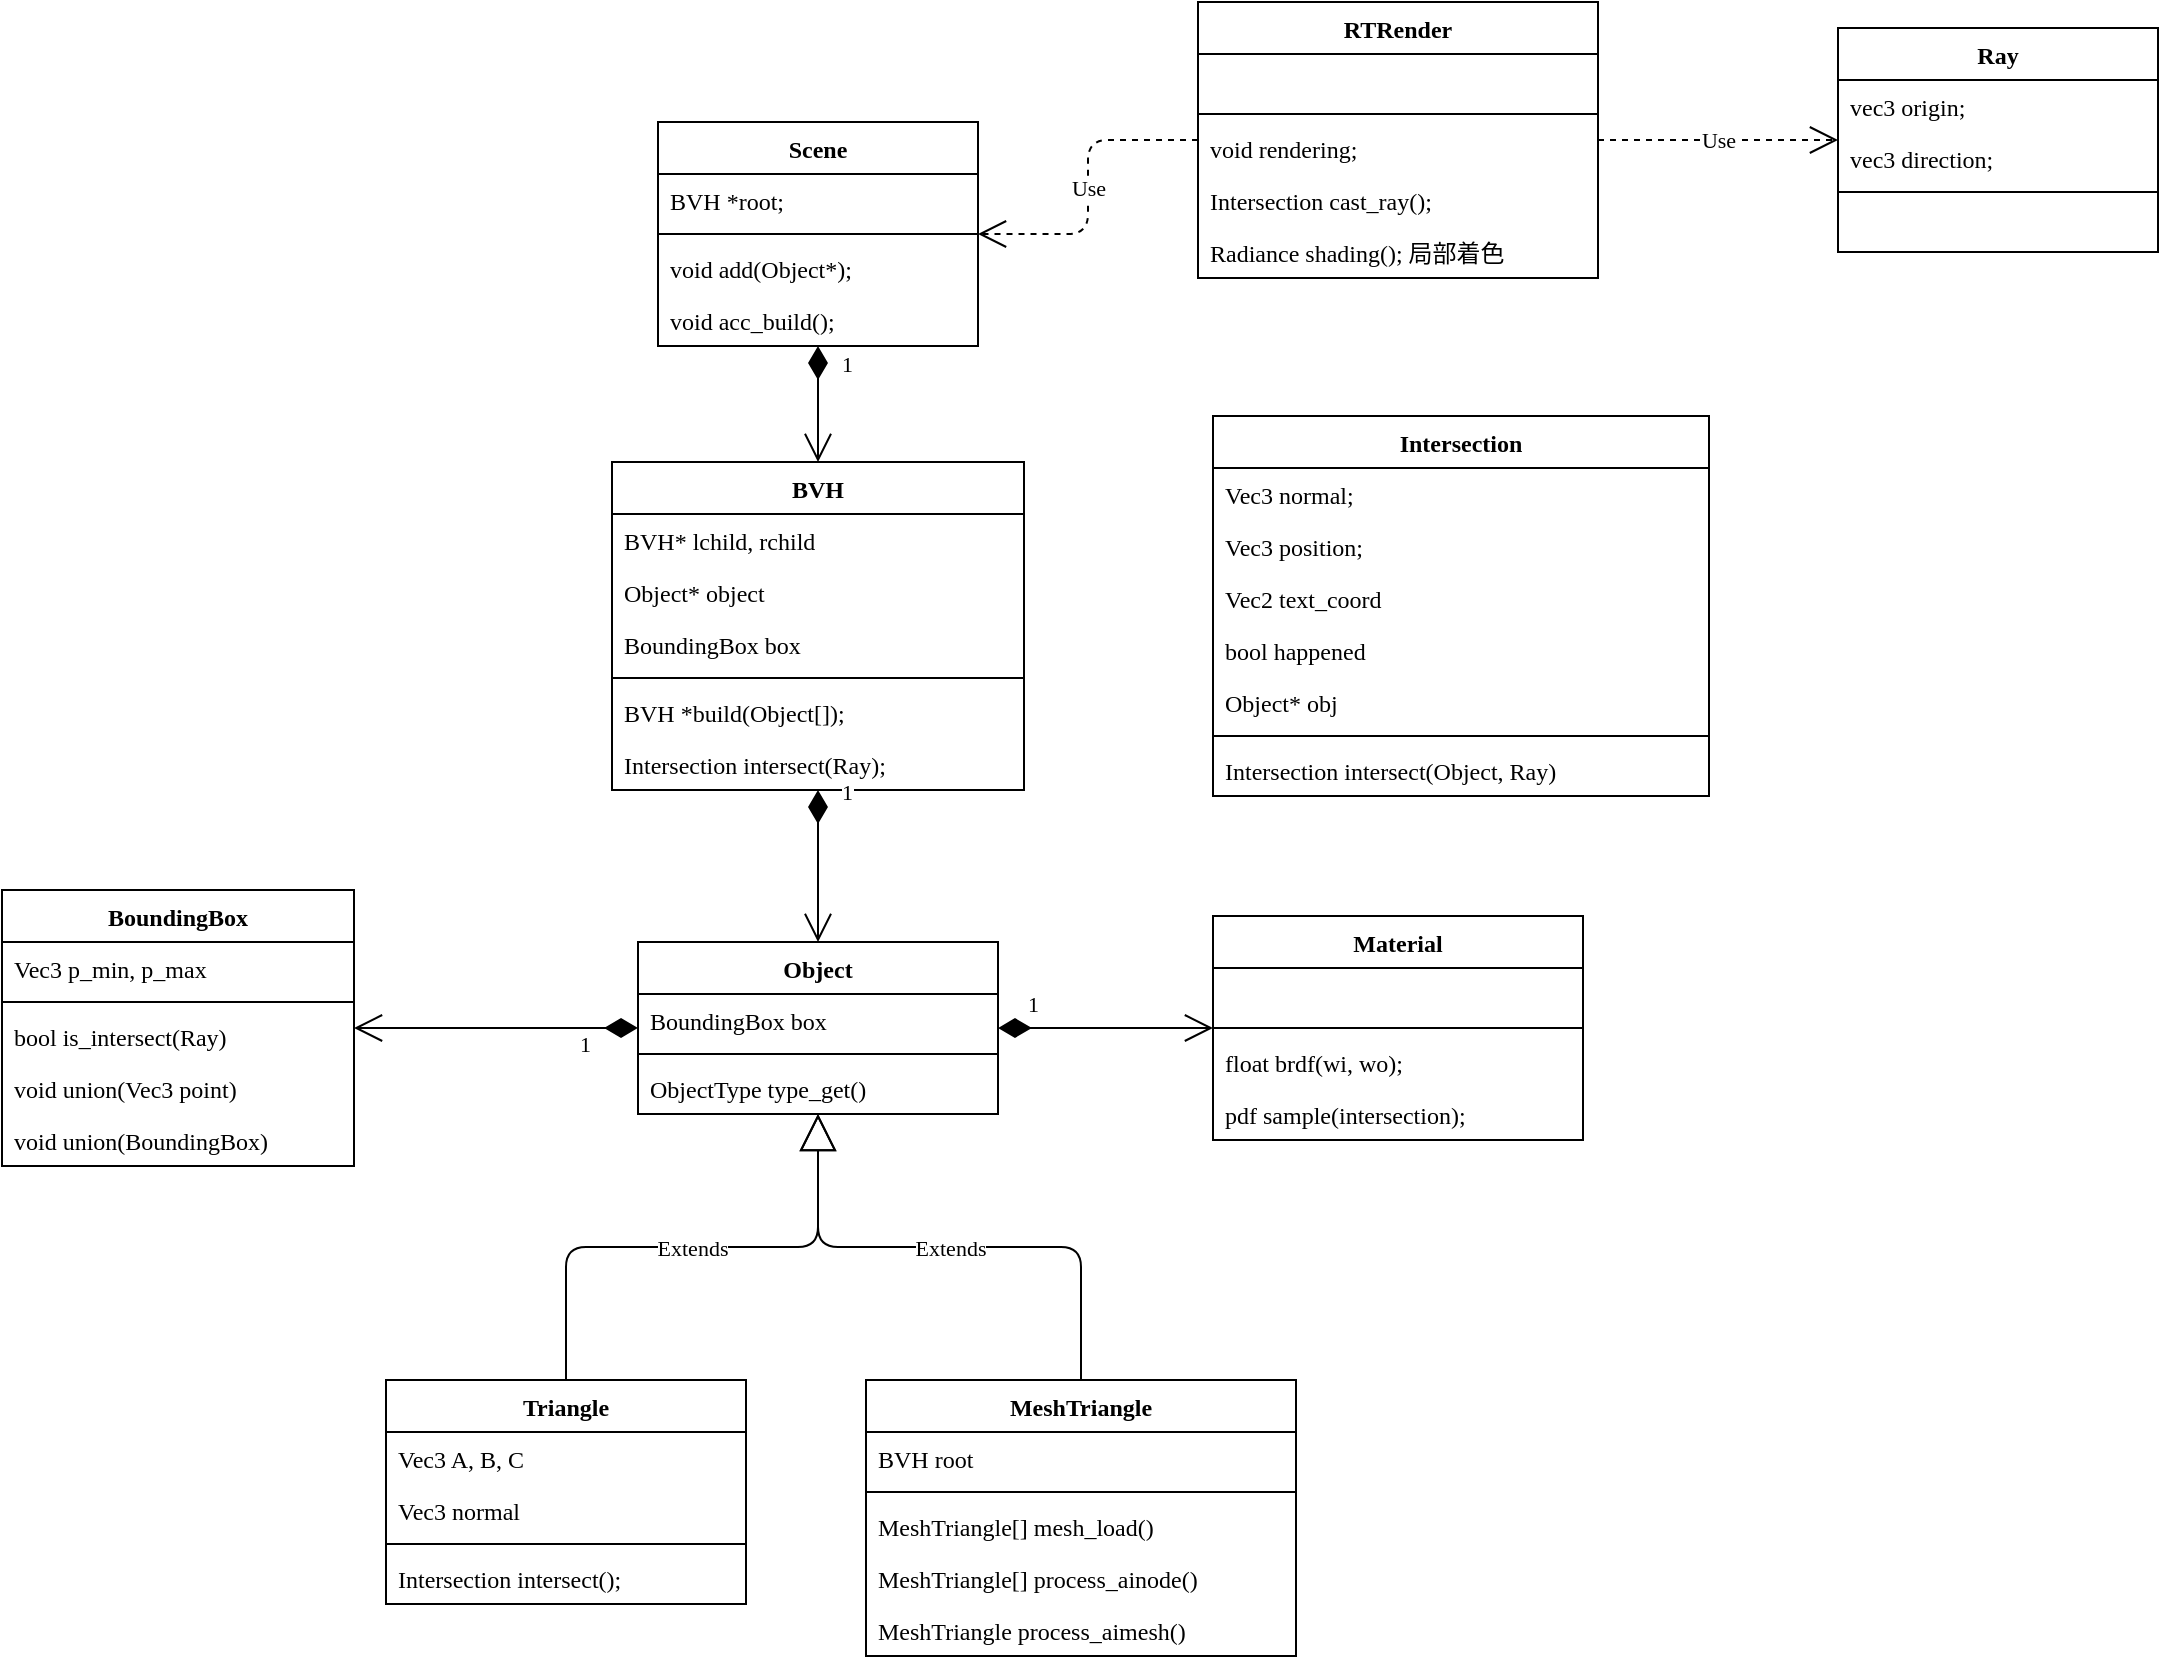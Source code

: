 <mxfile version="14.6.6" type="embed"><diagram id="xtUdckMHJWJfkp9dimqK" name="第 1 页"><mxGraphModel dx="1635" dy="1225" grid="0" gridSize="10" guides="1" tooltips="1" connect="1" arrows="1" fold="1" page="0" pageScale="1" pageWidth="1169" pageHeight="827" math="0" shadow="0"><root><mxCell id="0"/><mxCell id="1" parent="0"/><mxCell id="innil9fEpi0C1AstSijo-1" value="BVH" style="swimlane;fontStyle=1;align=center;verticalAlign=top;childLayout=stackLayout;horizontal=1;startSize=26;horizontalStack=0;resizeParent=1;resizeParentMax=0;resizeLast=0;collapsible=1;marginBottom=0;fontFamily=Consolas;" parent="1" vertex="1"><mxGeometry x="257" y="180" width="206" height="164" as="geometry"/></mxCell><mxCell id="17" value="BVH* lchild, rchild" style="text;strokeColor=none;fillColor=none;align=left;verticalAlign=top;spacingLeft=4;spacingRight=4;overflow=hidden;rotatable=0;points=[[0,0.5],[1,0.5]];portConstraint=eastwest;fontFamily=Consolas;" vertex="1" parent="innil9fEpi0C1AstSijo-1"><mxGeometry y="26" width="206" height="26" as="geometry"/></mxCell><mxCell id="18" value="Object* object" style="text;strokeColor=none;fillColor=none;align=left;verticalAlign=top;spacingLeft=4;spacingRight=4;overflow=hidden;rotatable=0;points=[[0,0.5],[1,0.5]];portConstraint=eastwest;fontFamily=Consolas;" vertex="1" parent="innil9fEpi0C1AstSijo-1"><mxGeometry y="52" width="206" height="26" as="geometry"/></mxCell><mxCell id="19" value="BoundingBox box" style="text;strokeColor=none;fillColor=none;align=left;verticalAlign=top;spacingLeft=4;spacingRight=4;overflow=hidden;rotatable=0;points=[[0,0.5],[1,0.5]];portConstraint=eastwest;fontFamily=Consolas;" vertex="1" parent="innil9fEpi0C1AstSijo-1"><mxGeometry y="78" width="206" height="26" as="geometry"/></mxCell><mxCell id="16" value="" style="line;strokeWidth=1;fillColor=none;align=left;verticalAlign=middle;spacingTop=-1;spacingLeft=3;spacingRight=3;rotatable=0;labelPosition=right;points=[];portConstraint=eastwest;fontFamily=Consolas;" vertex="1" parent="innil9fEpi0C1AstSijo-1"><mxGeometry y="104" width="206" height="8" as="geometry"/></mxCell><mxCell id="innil9fEpi0C1AstSijo-73" value="BVH *build(Object[]);" style="text;strokeColor=none;fillColor=none;align=left;verticalAlign=top;spacingLeft=4;spacingRight=4;overflow=hidden;rotatable=0;points=[[0,0.5],[1,0.5]];portConstraint=eastwest;fontFamily=Consolas;" parent="innil9fEpi0C1AstSijo-1" vertex="1"><mxGeometry y="112" width="206" height="26" as="geometry"/></mxCell><mxCell id="innil9fEpi0C1AstSijo-4" value="Intersection intersect(Ray);" style="text;strokeColor=none;fillColor=none;align=left;verticalAlign=top;spacingLeft=4;spacingRight=4;overflow=hidden;rotatable=0;points=[[0,0.5],[1,0.5]];portConstraint=eastwest;fontFamily=Consolas;" parent="innil9fEpi0C1AstSijo-1" vertex="1"><mxGeometry y="138" width="206" height="26" as="geometry"/></mxCell><mxCell id="innil9fEpi0C1AstSijo-9" value="BoundingBox" style="swimlane;fontStyle=1;align=center;verticalAlign=top;childLayout=stackLayout;horizontal=1;startSize=26;horizontalStack=0;resizeParent=1;resizeParentMax=0;resizeLast=0;collapsible=1;marginBottom=0;fontFamily=Consolas;" parent="1" vertex="1"><mxGeometry x="-48" y="394" width="176" height="138" as="geometry"/></mxCell><mxCell id="innil9fEpi0C1AstSijo-10" value="Vec3 p_min, p_max" style="text;strokeColor=none;fillColor=none;align=left;verticalAlign=top;spacingLeft=4;spacingRight=4;overflow=hidden;rotatable=0;points=[[0,0.5],[1,0.5]];portConstraint=eastwest;fontFamily=Consolas;" parent="innil9fEpi0C1AstSijo-9" vertex="1"><mxGeometry y="26" width="176" height="26" as="geometry"/></mxCell><mxCell id="innil9fEpi0C1AstSijo-11" value="" style="line;strokeWidth=1;fillColor=none;align=left;verticalAlign=middle;spacingTop=-1;spacingLeft=3;spacingRight=3;rotatable=0;labelPosition=right;points=[];portConstraint=eastwest;fontFamily=Consolas;" parent="innil9fEpi0C1AstSijo-9" vertex="1"><mxGeometry y="52" width="176" height="8" as="geometry"/></mxCell><mxCell id="innil9fEpi0C1AstSijo-12" value="bool is_intersect(Ray)" style="text;strokeColor=none;fillColor=none;align=left;verticalAlign=top;spacingLeft=4;spacingRight=4;overflow=hidden;rotatable=0;points=[[0,0.5],[1,0.5]];portConstraint=eastwest;fontFamily=Consolas;" parent="innil9fEpi0C1AstSijo-9" vertex="1"><mxGeometry y="60" width="176" height="26" as="geometry"/></mxCell><mxCell id="10" value="void union(Vec3 point)" style="text;strokeColor=none;fillColor=none;align=left;verticalAlign=top;spacingLeft=4;spacingRight=4;overflow=hidden;rotatable=0;points=[[0,0.5],[1,0.5]];portConstraint=eastwest;fontFamily=Consolas;" vertex="1" parent="innil9fEpi0C1AstSijo-9"><mxGeometry y="86" width="176" height="26" as="geometry"/></mxCell><mxCell id="11" value="void union(BoundingBox)" style="text;strokeColor=none;fillColor=none;align=left;verticalAlign=top;spacingLeft=4;spacingRight=4;overflow=hidden;rotatable=0;points=[[0,0.5],[1,0.5]];portConstraint=eastwest;fontFamily=Consolas;" vertex="1" parent="innil9fEpi0C1AstSijo-9"><mxGeometry y="112" width="176" height="26" as="geometry"/></mxCell><mxCell id="innil9fEpi0C1AstSijo-13" value="Intersection" style="swimlane;fontStyle=1;align=center;verticalAlign=top;childLayout=stackLayout;horizontal=1;startSize=26;horizontalStack=0;resizeParent=1;resizeParentMax=0;resizeLast=0;collapsible=1;marginBottom=0;fontFamily=Consolas;" parent="1" vertex="1"><mxGeometry x="557.5" y="157" width="248" height="190" as="geometry"/></mxCell><mxCell id="innil9fEpi0C1AstSijo-14" value="Vec3 normal;" style="text;strokeColor=none;fillColor=none;align=left;verticalAlign=top;spacingLeft=4;spacingRight=4;overflow=hidden;rotatable=0;points=[[0,0.5],[1,0.5]];portConstraint=eastwest;fontFamily=Consolas;" parent="innil9fEpi0C1AstSijo-13" vertex="1"><mxGeometry y="26" width="248" height="26" as="geometry"/></mxCell><mxCell id="innil9fEpi0C1AstSijo-71" value="Vec3 position;" style="text;strokeColor=none;fillColor=none;align=left;verticalAlign=top;spacingLeft=4;spacingRight=4;overflow=hidden;rotatable=0;points=[[0,0.5],[1,0.5]];portConstraint=eastwest;fontFamily=Consolas;" parent="innil9fEpi0C1AstSijo-13" vertex="1"><mxGeometry y="52" width="248" height="26" as="geometry"/></mxCell><mxCell id="12" value="Vec2 text_coord" style="text;strokeColor=none;fillColor=none;align=left;verticalAlign=top;spacingLeft=4;spacingRight=4;overflow=hidden;rotatable=0;points=[[0,0.5],[1,0.5]];portConstraint=eastwest;fontFamily=Consolas;" vertex="1" parent="innil9fEpi0C1AstSijo-13"><mxGeometry y="78" width="248" height="26" as="geometry"/></mxCell><mxCell id="13" value="bool happened" style="text;strokeColor=none;fillColor=none;align=left;verticalAlign=top;spacingLeft=4;spacingRight=4;overflow=hidden;rotatable=0;points=[[0,0.5],[1,0.5]];portConstraint=eastwest;fontFamily=Consolas;" vertex="1" parent="innil9fEpi0C1AstSijo-13"><mxGeometry y="104" width="248" height="26" as="geometry"/></mxCell><mxCell id="14" value="Object* obj" style="text;strokeColor=none;fillColor=none;align=left;verticalAlign=top;spacingLeft=4;spacingRight=4;overflow=hidden;rotatable=0;points=[[0,0.5],[1,0.5]];portConstraint=eastwest;fontFamily=Consolas;" vertex="1" parent="innil9fEpi0C1AstSijo-13"><mxGeometry y="130" width="248" height="26" as="geometry"/></mxCell><mxCell id="innil9fEpi0C1AstSijo-15" value="" style="line;strokeWidth=1;fillColor=none;align=left;verticalAlign=middle;spacingTop=-1;spacingLeft=3;spacingRight=3;rotatable=0;labelPosition=right;points=[];portConstraint=eastwest;fontFamily=Consolas;" parent="innil9fEpi0C1AstSijo-13" vertex="1"><mxGeometry y="156" width="248" height="8" as="geometry"/></mxCell><mxCell id="innil9fEpi0C1AstSijo-16" value="Intersection intersect(Object, Ray)" style="text;strokeColor=none;fillColor=none;align=left;verticalAlign=top;spacingLeft=4;spacingRight=4;overflow=hidden;rotatable=0;points=[[0,0.5],[1,0.5]];portConstraint=eastwest;fontFamily=Consolas;" parent="innil9fEpi0C1AstSijo-13" vertex="1"><mxGeometry y="164" width="248" height="26" as="geometry"/></mxCell><mxCell id="innil9fEpi0C1AstSijo-17" value="Material" style="swimlane;fontStyle=1;align=center;verticalAlign=top;childLayout=stackLayout;horizontal=1;startSize=26;horizontalStack=0;resizeParent=1;resizeParentMax=0;resizeLast=0;collapsible=1;marginBottom=0;fontFamily=Consolas;" parent="1" vertex="1"><mxGeometry x="557.5" y="407" width="185" height="112" as="geometry"/></mxCell><mxCell id="innil9fEpi0C1AstSijo-18" value=" " style="text;strokeColor=none;fillColor=none;align=left;verticalAlign=top;spacingLeft=4;spacingRight=4;overflow=hidden;rotatable=0;points=[[0,0.5],[1,0.5]];portConstraint=eastwest;fontFamily=Consolas;" parent="innil9fEpi0C1AstSijo-17" vertex="1"><mxGeometry y="26" width="185" height="26" as="geometry"/></mxCell><mxCell id="innil9fEpi0C1AstSijo-19" value="" style="line;strokeWidth=1;fillColor=none;align=left;verticalAlign=middle;spacingTop=-1;spacingLeft=3;spacingRight=3;rotatable=0;labelPosition=right;points=[];portConstraint=eastwest;fontFamily=Consolas;" parent="innil9fEpi0C1AstSijo-17" vertex="1"><mxGeometry y="52" width="185" height="8" as="geometry"/></mxCell><mxCell id="innil9fEpi0C1AstSijo-20" value="float brdf(wi, wo);" style="text;strokeColor=none;fillColor=none;align=left;verticalAlign=top;spacingLeft=4;spacingRight=4;overflow=hidden;rotatable=0;points=[[0,0.5],[1,0.5]];portConstraint=eastwest;fontFamily=Consolas;" parent="innil9fEpi0C1AstSijo-17" vertex="1"><mxGeometry y="60" width="185" height="26" as="geometry"/></mxCell><mxCell id="innil9fEpi0C1AstSijo-74" value="pdf sample(intersection);" style="text;strokeColor=none;fillColor=none;align=left;verticalAlign=top;spacingLeft=4;spacingRight=4;overflow=hidden;rotatable=0;points=[[0,0.5],[1,0.5]];portConstraint=eastwest;fontFamily=Consolas;" parent="innil9fEpi0C1AstSijo-17" vertex="1"><mxGeometry y="86" width="185" height="26" as="geometry"/></mxCell><mxCell id="innil9fEpi0C1AstSijo-21" value="Object" style="swimlane;fontStyle=1;align=center;verticalAlign=top;childLayout=stackLayout;horizontal=1;startSize=26;horizontalStack=0;resizeParent=1;resizeParentMax=0;resizeLast=0;collapsible=1;marginBottom=0;fontFamily=Consolas;" parent="1" vertex="1"><mxGeometry x="270" y="420" width="180" height="86" as="geometry"/></mxCell><mxCell id="innil9fEpi0C1AstSijo-22" value="BoundingBox box" style="text;strokeColor=none;fillColor=none;align=left;verticalAlign=top;spacingLeft=4;spacingRight=4;overflow=hidden;rotatable=0;points=[[0,0.5],[1,0.5]];portConstraint=eastwest;fontFamily=Consolas;" parent="innil9fEpi0C1AstSijo-21" vertex="1"><mxGeometry y="26" width="180" height="26" as="geometry"/></mxCell><mxCell id="innil9fEpi0C1AstSijo-23" value="" style="line;strokeWidth=1;fillColor=none;align=left;verticalAlign=middle;spacingTop=-1;spacingLeft=3;spacingRight=3;rotatable=0;labelPosition=right;points=[];portConstraint=eastwest;fontFamily=Consolas;" parent="innil9fEpi0C1AstSijo-21" vertex="1"><mxGeometry y="52" width="180" height="8" as="geometry"/></mxCell><mxCell id="innil9fEpi0C1AstSijo-24" value="ObjectType type_get()" style="text;strokeColor=none;fillColor=none;align=left;verticalAlign=top;spacingLeft=4;spacingRight=4;overflow=hidden;rotatable=0;points=[[0,0.5],[1,0.5]];portConstraint=eastwest;fontFamily=Consolas;" parent="innil9fEpi0C1AstSijo-21" vertex="1"><mxGeometry y="60" width="180" height="26" as="geometry"/></mxCell><mxCell id="innil9fEpi0C1AstSijo-25" value="Ray" style="swimlane;fontStyle=1;align=center;verticalAlign=top;childLayout=stackLayout;horizontal=1;startSize=26;horizontalStack=0;resizeParent=1;resizeParentMax=0;resizeLast=0;collapsible=1;marginBottom=0;fontFamily=Consolas;" parent="1" vertex="1"><mxGeometry x="870" y="-37" width="160" height="112" as="geometry"/></mxCell><mxCell id="innil9fEpi0C1AstSijo-26" value="vec3 origin;" style="text;strokeColor=none;fillColor=none;align=left;verticalAlign=top;spacingLeft=4;spacingRight=4;overflow=hidden;rotatable=0;points=[[0,0.5],[1,0.5]];portConstraint=eastwest;fontFamily=Consolas;" parent="innil9fEpi0C1AstSijo-25" vertex="1"><mxGeometry y="26" width="160" height="26" as="geometry"/></mxCell><mxCell id="innil9fEpi0C1AstSijo-72" value="vec3 direction;" style="text;strokeColor=none;fillColor=none;align=left;verticalAlign=top;spacingLeft=4;spacingRight=4;overflow=hidden;rotatable=0;points=[[0,0.5],[1,0.5]];portConstraint=eastwest;fontFamily=Consolas;" parent="innil9fEpi0C1AstSijo-25" vertex="1"><mxGeometry y="52" width="160" height="26" as="geometry"/></mxCell><mxCell id="innil9fEpi0C1AstSijo-27" value="" style="line;strokeWidth=1;fillColor=none;align=left;verticalAlign=middle;spacingTop=-1;spacingLeft=3;spacingRight=3;rotatable=0;labelPosition=right;points=[];portConstraint=eastwest;fontFamily=Consolas;" parent="innil9fEpi0C1AstSijo-25" vertex="1"><mxGeometry y="78" width="160" height="8" as="geometry"/></mxCell><mxCell id="innil9fEpi0C1AstSijo-28" value=" " style="text;strokeColor=none;fillColor=none;align=left;verticalAlign=top;spacingLeft=4;spacingRight=4;overflow=hidden;rotatable=0;points=[[0,0.5],[1,0.5]];portConstraint=eastwest;fontFamily=Consolas;" parent="innil9fEpi0C1AstSijo-25" vertex="1"><mxGeometry y="86" width="160" height="26" as="geometry"/></mxCell><mxCell id="innil9fEpi0C1AstSijo-29" value="RTRender" style="swimlane;fontStyle=1;align=center;verticalAlign=top;childLayout=stackLayout;horizontal=1;startSize=26;horizontalStack=0;resizeParent=1;resizeParentMax=0;resizeLast=0;collapsible=1;marginBottom=0;fontFamily=Consolas;" parent="1" vertex="1"><mxGeometry x="550" y="-50" width="200" height="138" as="geometry"/></mxCell><mxCell id="innil9fEpi0C1AstSijo-30" value=" " style="text;strokeColor=none;fillColor=none;align=left;verticalAlign=top;spacingLeft=4;spacingRight=4;overflow=hidden;rotatable=0;points=[[0,0.5],[1,0.5]];portConstraint=eastwest;fontFamily=Consolas;" parent="innil9fEpi0C1AstSijo-29" vertex="1"><mxGeometry y="26" width="200" height="26" as="geometry"/></mxCell><mxCell id="innil9fEpi0C1AstSijo-31" value="" style="line;strokeWidth=1;fillColor=none;align=left;verticalAlign=middle;spacingTop=-1;spacingLeft=3;spacingRight=3;rotatable=0;labelPosition=right;points=[];portConstraint=eastwest;fontFamily=Consolas;" parent="innil9fEpi0C1AstSijo-29" vertex="1"><mxGeometry y="52" width="200" height="8" as="geometry"/></mxCell><mxCell id="innil9fEpi0C1AstSijo-32" value="void rendering;" style="text;strokeColor=none;fillColor=none;align=left;verticalAlign=top;spacingLeft=4;spacingRight=4;overflow=hidden;rotatable=0;points=[[0,0.5],[1,0.5]];portConstraint=eastwest;fontFamily=Consolas;" parent="innil9fEpi0C1AstSijo-29" vertex="1"><mxGeometry y="60" width="200" height="26" as="geometry"/></mxCell><mxCell id="innil9fEpi0C1AstSijo-75" value="Intersection cast_ray();" style="text;strokeColor=none;fillColor=none;align=left;verticalAlign=top;spacingLeft=4;spacingRight=4;overflow=hidden;rotatable=0;points=[[0,0.5],[1,0.5]];portConstraint=eastwest;fontFamily=Consolas;" parent="innil9fEpi0C1AstSijo-29" vertex="1"><mxGeometry y="86" width="200" height="26" as="geometry"/></mxCell><mxCell id="innil9fEpi0C1AstSijo-76" value="Radiance shading(); 局部着色" style="text;strokeColor=none;fillColor=none;align=left;verticalAlign=top;spacingLeft=4;spacingRight=4;overflow=hidden;rotatable=0;points=[[0,0.5],[1,0.5]];portConstraint=eastwest;fontFamily=Consolas;" parent="innil9fEpi0C1AstSijo-29" vertex="1"><mxGeometry y="112" width="200" height="26" as="geometry"/></mxCell><mxCell id="innil9fEpi0C1AstSijo-33" value="Scene" style="swimlane;fontStyle=1;align=center;verticalAlign=top;childLayout=stackLayout;horizontal=1;startSize=26;horizontalStack=0;resizeParent=1;resizeParentMax=0;resizeLast=0;collapsible=1;marginBottom=0;fontFamily=Consolas;" parent="1" vertex="1"><mxGeometry x="280" y="10" width="160" height="112" as="geometry"/></mxCell><mxCell id="innil9fEpi0C1AstSijo-34" value="BVH *root;" style="text;strokeColor=none;fillColor=none;align=left;verticalAlign=top;spacingLeft=4;spacingRight=4;overflow=hidden;rotatable=0;points=[[0,0.5],[1,0.5]];portConstraint=eastwest;fontFamily=Consolas;" parent="innil9fEpi0C1AstSijo-33" vertex="1"><mxGeometry y="26" width="160" height="26" as="geometry"/></mxCell><mxCell id="innil9fEpi0C1AstSijo-35" value="" style="line;strokeWidth=1;fillColor=none;align=left;verticalAlign=middle;spacingTop=-1;spacingLeft=3;spacingRight=3;rotatable=0;labelPosition=right;points=[];portConstraint=eastwest;fontFamily=Consolas;" parent="innil9fEpi0C1AstSijo-33" vertex="1"><mxGeometry y="52" width="160" height="8" as="geometry"/></mxCell><mxCell id="innil9fEpi0C1AstSijo-77" value="void add(Object*);" style="text;strokeColor=none;fillColor=none;align=left;verticalAlign=top;spacingLeft=4;spacingRight=4;overflow=hidden;rotatable=0;points=[[0,0.5],[1,0.5]];portConstraint=eastwest;fontFamily=Consolas;" parent="innil9fEpi0C1AstSijo-33" vertex="1"><mxGeometry y="60" width="160" height="26" as="geometry"/></mxCell><mxCell id="innil9fEpi0C1AstSijo-36" value="void acc_build();" style="text;strokeColor=none;fillColor=none;align=left;verticalAlign=top;spacingLeft=4;spacingRight=4;overflow=hidden;rotatable=0;points=[[0,0.5],[1,0.5]];portConstraint=eastwest;fontFamily=Consolas;" parent="innil9fEpi0C1AstSijo-33" vertex="1"><mxGeometry y="86" width="160" height="26" as="geometry"/></mxCell><mxCell id="innil9fEpi0C1AstSijo-37" value="Triangle" style="swimlane;fontStyle=1;align=center;verticalAlign=top;childLayout=stackLayout;horizontal=1;startSize=26;horizontalStack=0;resizeParent=1;resizeParentMax=0;resizeLast=0;collapsible=1;marginBottom=0;fontFamily=Consolas;" parent="1" vertex="1"><mxGeometry x="144" y="639" width="180" height="112" as="geometry"/></mxCell><mxCell id="2" value="Vec3 A, B, C" style="text;strokeColor=none;fillColor=none;align=left;verticalAlign=top;spacingLeft=4;spacingRight=4;overflow=hidden;rotatable=0;points=[[0,0.5],[1,0.5]];portConstraint=eastwest;fontFamily=Consolas;" vertex="1" parent="innil9fEpi0C1AstSijo-37"><mxGeometry y="26" width="180" height="26" as="geometry"/></mxCell><mxCell id="3" value="Vec3 normal" style="text;strokeColor=none;fillColor=none;align=left;verticalAlign=top;spacingLeft=4;spacingRight=4;overflow=hidden;rotatable=0;points=[[0,0.5],[1,0.5]];portConstraint=eastwest;fontFamily=Consolas;" vertex="1" parent="innil9fEpi0C1AstSijo-37"><mxGeometry y="52" width="180" height="26" as="geometry"/></mxCell><mxCell id="4" value="" style="line;strokeWidth=1;fillColor=none;align=left;verticalAlign=middle;spacingTop=-1;spacingLeft=3;spacingRight=3;rotatable=0;labelPosition=right;points=[];portConstraint=eastwest;fontFamily=Consolas;" vertex="1" parent="innil9fEpi0C1AstSijo-37"><mxGeometry y="78" width="180" height="8" as="geometry"/></mxCell><mxCell id="innil9fEpi0C1AstSijo-40" value="Intersection intersect();" style="text;strokeColor=none;fillColor=none;align=left;verticalAlign=top;spacingLeft=4;spacingRight=4;overflow=hidden;rotatable=0;points=[[0,0.5],[1,0.5]];portConstraint=eastwest;fontFamily=Consolas;" parent="innil9fEpi0C1AstSijo-37" vertex="1"><mxGeometry y="86" width="180" height="26" as="geometry"/></mxCell><mxCell id="innil9fEpi0C1AstSijo-41" value="MeshTriangle" style="swimlane;fontStyle=1;align=center;verticalAlign=top;childLayout=stackLayout;horizontal=1;startSize=26;horizontalStack=0;resizeParent=1;resizeParentMax=0;resizeLast=0;collapsible=1;marginBottom=0;fontFamily=Consolas;" parent="1" vertex="1"><mxGeometry x="384" y="639" width="215" height="138" as="geometry"/></mxCell><mxCell id="innil9fEpi0C1AstSijo-44" value="BVH root" style="text;strokeColor=none;fillColor=none;align=left;verticalAlign=top;spacingLeft=4;spacingRight=4;overflow=hidden;rotatable=0;points=[[0,0.5],[1,0.5]];portConstraint=eastwest;fontFamily=Consolas;" parent="innil9fEpi0C1AstSijo-41" vertex="1"><mxGeometry y="26" width="215" height="26" as="geometry"/></mxCell><mxCell id="5" value="" style="line;strokeWidth=1;fillColor=none;align=left;verticalAlign=middle;spacingTop=-1;spacingLeft=3;spacingRight=3;rotatable=0;labelPosition=right;points=[];portConstraint=eastwest;fontFamily=Consolas;" vertex="1" parent="innil9fEpi0C1AstSijo-41"><mxGeometry y="52" width="215" height="8" as="geometry"/></mxCell><mxCell id="6" value="MeshTriangle[] mesh_load()" style="text;strokeColor=none;fillColor=none;align=left;verticalAlign=top;spacingLeft=4;spacingRight=4;overflow=hidden;rotatable=0;points=[[0,0.5],[1,0.5]];portConstraint=eastwest;fontFamily=Consolas;" vertex="1" parent="innil9fEpi0C1AstSijo-41"><mxGeometry y="60" width="215" height="26" as="geometry"/></mxCell><mxCell id="7" value="MeshTriangle[] process_ainode()" style="text;strokeColor=none;fillColor=none;align=left;verticalAlign=top;spacingLeft=4;spacingRight=4;overflow=hidden;rotatable=0;points=[[0,0.5],[1,0.5]];portConstraint=eastwest;fontFamily=Consolas;" vertex="1" parent="innil9fEpi0C1AstSijo-41"><mxGeometry y="86" width="215" height="26" as="geometry"/></mxCell><mxCell id="8" value="MeshTriangle process_aimesh()" style="text;strokeColor=none;fillColor=none;align=left;verticalAlign=top;spacingLeft=4;spacingRight=4;overflow=hidden;rotatable=0;points=[[0,0.5],[1,0.5]];portConstraint=eastwest;fontFamily=Consolas;" vertex="1" parent="innil9fEpi0C1AstSijo-41"><mxGeometry y="112" width="215" height="26" as="geometry"/></mxCell><mxCell id="innil9fEpi0C1AstSijo-54" value="1" style="endArrow=open;html=1;endSize=12;startArrow=diamondThin;startSize=14;startFill=1;edgeStyle=orthogonalEdgeStyle;align=left;verticalAlign=bottom;fontFamily=Consolas;" parent="1" source="innil9fEpi0C1AstSijo-21" target="innil9fEpi0C1AstSijo-17" edge="1"><mxGeometry x="-0.778" y="3" relative="1" as="geometry"><mxPoint x="80" y="730" as="sourcePoint"/><mxPoint x="240" y="730" as="targetPoint"/><mxPoint x="1" as="offset"/></mxGeometry></mxCell><mxCell id="innil9fEpi0C1AstSijo-55" value="Extends" style="endArrow=block;endSize=16;endFill=0;html=1;fontFamily=Consolas;edgeStyle=orthogonalEdgeStyle;" parent="1" source="innil9fEpi0C1AstSijo-41" target="innil9fEpi0C1AstSijo-21" edge="1"><mxGeometry width="160" relative="1" as="geometry"><mxPoint x="300" y="630" as="sourcePoint"/><mxPoint x="430" y="516" as="targetPoint"/></mxGeometry></mxCell><mxCell id="innil9fEpi0C1AstSijo-56" value="Use" style="endArrow=open;endSize=12;dashed=1;html=1;fontFamily=Consolas;edgeStyle=orthogonalEdgeStyle;" parent="1" source="innil9fEpi0C1AstSijo-29" target="innil9fEpi0C1AstSijo-33" edge="1"><mxGeometry width="160" relative="1" as="geometry"><mxPoint x="270" y="700" as="sourcePoint"/><mxPoint x="430" y="700" as="targetPoint"/></mxGeometry></mxCell><mxCell id="innil9fEpi0C1AstSijo-57" value="1" style="endArrow=open;html=1;endSize=12;startArrow=diamondThin;startSize=14;startFill=1;edgeStyle=orthogonalEdgeStyle;align=left;verticalAlign=bottom;fontFamily=Consolas;" parent="1" source="innil9fEpi0C1AstSijo-33" target="innil9fEpi0C1AstSijo-1" edge="1"><mxGeometry x="-0.379" y="10" relative="1" as="geometry"><mxPoint x="350" y="393" as="sourcePoint"/><mxPoint x="260" y="415" as="targetPoint"/><mxPoint as="offset"/></mxGeometry></mxCell><mxCell id="innil9fEpi0C1AstSijo-58" value="1" style="endArrow=open;html=1;endSize=12;startArrow=diamondThin;startSize=14;startFill=1;edgeStyle=orthogonalEdgeStyle;align=left;verticalAlign=bottom;fontFamily=Consolas;" parent="1" source="innil9fEpi0C1AstSijo-21" target="innil9fEpi0C1AstSijo-9" edge="1"><mxGeometry x="-0.556" y="17" relative="1" as="geometry"><mxPoint x="800" y="330" as="sourcePoint"/><mxPoint x="1000" y="459" as="targetPoint"/><mxPoint as="offset"/></mxGeometry></mxCell><mxCell id="innil9fEpi0C1AstSijo-60" value="1" style="endArrow=open;html=1;endSize=12;startArrow=diamondThin;startSize=14;startFill=1;edgeStyle=orthogonalEdgeStyle;align=left;verticalAlign=bottom;fontFamily=Consolas;" parent="1" source="innil9fEpi0C1AstSijo-1" target="innil9fEpi0C1AstSijo-21" edge="1"><mxGeometry x="-0.739" y="10" relative="1" as="geometry"><mxPoint x="510" y="393" as="sourcePoint"/><mxPoint x="410" y="340" as="targetPoint"/><mxPoint as="offset"/></mxGeometry></mxCell><mxCell id="innil9fEpi0C1AstSijo-63" value="Use" style="endArrow=open;endSize=12;dashed=1;html=1;fontFamily=Consolas;edgeStyle=orthogonalEdgeStyle;" parent="1" source="innil9fEpi0C1AstSijo-29" target="innil9fEpi0C1AstSijo-25" edge="1"><mxGeometry width="160" relative="1" as="geometry"><mxPoint x="840" y="83.0" as="sourcePoint"/><mxPoint x="900" y="83.0" as="targetPoint"/></mxGeometry></mxCell><mxCell id="15" value="Extends" style="endArrow=block;endSize=16;endFill=0;html=1;fontFamily=Consolas;edgeStyle=orthogonalEdgeStyle;exitX=0.5;exitY=0;exitDx=0;exitDy=0;" edge="1" parent="1" source="innil9fEpi0C1AstSijo-37" target="innil9fEpi0C1AstSijo-21"><mxGeometry width="160" relative="1" as="geometry"><mxPoint x="370" y="615" as="sourcePoint"/><mxPoint x="370" y="516" as="targetPoint"/></mxGeometry></mxCell></root></mxGraphModel></diagram></mxfile>